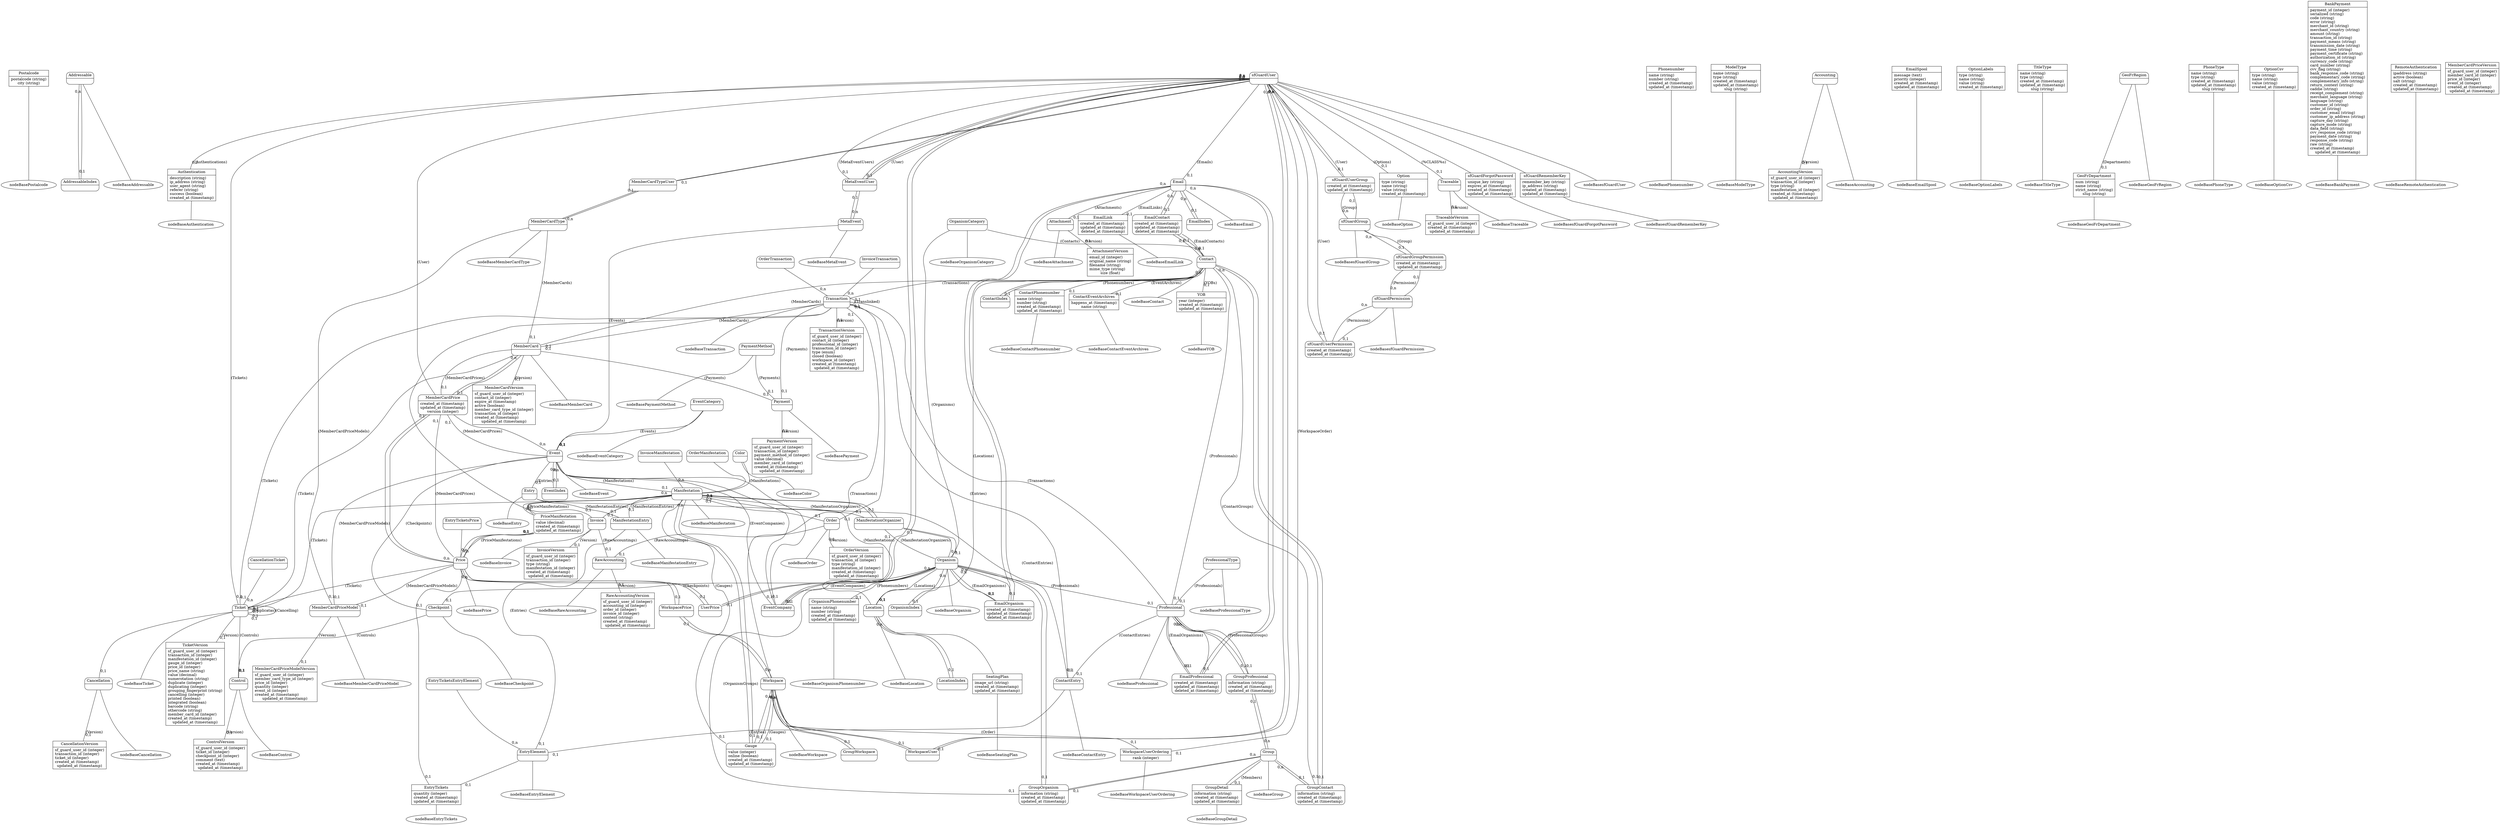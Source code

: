 graph G {
	edge [ len=2 labeldistance=2 ];
	overlap=false;
	splines=true;

	nodePostalcode [
		label="{<table>Postalcode|<cols>postalcode (string)\lcity (string)}",
		shape=record ];
	nodeAddressable [
		label="{<table>Addressable|<cols>name (string)\laddress (string)\lpostalcode (string)\lcity (string)\lcountry (string)\lemail (string)\lnpai (boolean)\llatitude (double)\llongitude (double)\lcreated_at (timestamp)\lupdated_at (timestamp)\lslug (string)}",
		shape=record ];
	nodeAuthentication [
		label="{<table>Authentication|<cols>description (string)\lip_address (string)\luser_agent (string)\lreferer (string)\lsuccess (boolean)\lcreated_at (timestamp)}",
		shape=record ];
	nodePhonenumber [
		label="{<table>Phonenumber|<cols>name (string)\lnumber (string)\lcreated_at (timestamp)\lupdated_at (timestamp)}",
		shape=record ];
	nodeOption [
		label="{<table>Option|<cols>type (string)\lname (string)\lvalue (string)\lcreated_at (timestamp)}",
		shape=record ];
	nodeModelType [
		label="{<table>ModelType|<cols>name (string)\ltype (string)\lcreated_at (timestamp)\lupdated_at (timestamp)\lslug (string)}",
		shape=record ];
	nodeCheckpoint [
		label="{<table>Checkpoint|<cols>email (string)\lname (string)\ldescription (string)\llegal (boolean)\lcreated_at (timestamp)\lupdated_at (timestamp)\llatitude (double)\llongitude (double)\lslug (string)}",
		shape=record ];
	nodePayment [
		label="{<table>Payment|<cols>value (decimal)\lcreated_at (timestamp)\lupdated_at (timestamp)\lversion (integer)}",
		shape=record ];
	nodeContactEventArchives [
		label="{<table>ContactEventArchives|<cols>happens_at (timestamp)\lname (string)}",
		shape=record ];
	nodeAccounting [
		label="{<table>Accounting|<cols>transaction_id (integer)\ltype (string)\lmanifestation_id (integer)\lcreated_at (timestamp)\lupdated_at (timestamp)\lversion (integer)}",
		shape=record ];
	nodeTraceable [
		label="{<table>Traceable|<cols>created_at (timestamp)\lupdated_at (timestamp)\lversion (integer)}",
		shape=record ];
	nodeTicket [
		label="{<table>Ticket|<cols>price_name (string)\lvalue (decimal)\lnumerotation (string)\lduplicate (integer)\lgrouping_fingerprint (string)\lprinted (boolean)\lintegrated (boolean)\lbarcode (string)\lothercode (string)\lcreated_at (timestamp)\lupdated_at (timestamp)\lversion (integer)}",
		shape=record ];
	nodeInvoice [
		label="{<table>Invoice|<cols>type (string)\lcreated_at (timestamp)\lupdated_at (timestamp)\lversion (integer)}",
		shape=record ];
	nodeControl [
		label="{<table>Control|<cols>comment (text)\lcreated_at (timestamp)\lupdated_at (timestamp)\lversion (integer)}",
		shape=record ];
	nodeRawAccounting [
		label="{<table>RawAccounting|<cols>accounting_id (integer)\lcontent (string)\lcreated_at (timestamp)\lupdated_at (timestamp)\lversion (integer)}",
		shape=record ];
	nodeTransaction [
		label="{<table>Transaction|<cols>type (enum)\lclosed (boolean)\lcreated_at (timestamp)\lupdated_at (timestamp)\lversion (integer)}",
		shape=record ];
	nodeCancellation [
		label="{<table>Cancellation|<cols>transaction_id (integer)\lcreated_at (timestamp)\lupdated_at (timestamp)\lversion (integer)}",
		shape=record ];
	nodePaymentMethod [
		label="{<table>PaymentMethod|<cols>name (string)\laccount (string)\ldisplay (boolean)\lmember_card_linked (boolean)}",
		shape=record ];
	nodeOrder [
		label="{<table>Order|<cols>type (string)\lcreated_at (timestamp)\lupdated_at (timestamp)\lversion (integer)}",
		shape=record ];
	nodeMemberCardPriceModel [
		label="{<table>MemberCardPriceModel|<cols>quantity (integer)\lcreated_at (timestamp)\lupdated_at (timestamp)\lversion (integer)}",
		shape=record ];
	nodeMemberCardPrice [
		label="{<table>MemberCardPrice|<cols>created_at (timestamp)\lupdated_at (timestamp)\lversion (integer)}",
		shape=record ];
	nodeMemberCard [
		label="{<table>MemberCard|<cols>expire_at (timestamp)\lactive (boolean)\lcreated_at (timestamp)\lupdated_at (timestamp)\lversion (integer)}",
		shape=record ];
	nodeMemberCardType [
		label="{<table>MemberCardType|<cols>name (string)\ldescription (string)\lvalue (integer)}",
		shape=record ];
	nodePrice [
		label="{<table>Price|<cols>name (string)\ldescription (string)\lvalue (decimal)\lonline (boolean)\lhide (boolean)\lmember_card_linked (boolean)\lcreated_at (timestamp)\lupdated_at (timestamp)}",
		shape=record ];
	nodePriceManifestation [
		label="{<table>PriceManifestation|<cols>value (decimal)\lcreated_at (timestamp)\lupdated_at (timestamp)}",
		shape=record ];
	nodeEmailContact [
		label="{<table>EmailContact|<cols>created_at (timestamp)\lupdated_at (timestamp)\ldeleted_at (timestamp)}",
		shape=record ];
	nodeEmailProfessional [
		label="{<table>EmailProfessional|<cols>created_at (timestamp)\lupdated_at (timestamp)\ldeleted_at (timestamp)}",
		shape=record ];
	nodeAttachment [
		label="{<table>Attachment|<cols>original_name (string)\lfilename (string)\lmime_type (string)\lsize (float)\lversion (integer)\lcreated_at (timestamp)\lupdated_at (timestamp)}",
		shape=record ];
	nodeEmailLink [
		label="{<table>EmailLink|<cols>created_at (timestamp)\lupdated_at (timestamp)\ldeleted_at (timestamp)}",
		shape=record ];
	nodeEmailOrganism [
		label="{<table>EmailOrganism|<cols>created_at (timestamp)\lupdated_at (timestamp)\ldeleted_at (timestamp)}",
		shape=record ];
	nodeEmail [
		label="{<table>Email|<cols>field_from (string)\lfield_to (string)\lfield_cc (string)\lfield_bcc (string)\lfield_subject (string)\lcontent (string)\lcontent_text (string)\lsent (boolean)\lcreated_at (timestamp)\lupdated_at (timestamp)\ldeleted_at (timestamp)}",
		shape=record ];
	nodeEmailSpool [
		label="{<table>EmailSpool|<cols>message (text)\lpriority (integer)\lcreated_at (timestamp)\lupdated_at (timestamp)}",
		shape=record ];
	nodeContact [
		label="{<table>Contact|<cols>name (string)\laddress (string)\lpostalcode (string)\lcity (string)\lcountry (string)\lemail (string)\lnpai (boolean)\lfirstname (string)\ltitle (string)\ldescription (string)\lpassword (string)\lfamily_contact (boolean)\lconfirmed (boolean)\llatitude (double)\llongitude (double)\lcreated_at (timestamp)\lupdated_at (timestamp)\lslug (string)}",
		shape=record ];
	nodeOptionLabels [
		label="{<table>OptionLabels|<cols>type (string)\lname (string)\lvalue (string)\lcreated_at (timestamp)}",
		shape=record ];
	nodeOrganismCategory [
		label="{<table>OrganismCategory|<cols>name (string)\lcreated_at (timestamp)\lupdated_at (timestamp)\lslug (string)}",
		shape=record ];
	nodeYOB [
		label="{<table>YOB|<cols>year (integer)\lcreated_at (timestamp)\lupdated_at (timestamp)}",
		shape=record ];
	nodeOrganismPhonenumber [
		label="{<table>OrganismPhonenumber|<cols>name (string)\lnumber (string)\lcreated_at (timestamp)\lupdated_at (timestamp)}",
		shape=record ];
	nodeTitleType [
		label="{<table>TitleType|<cols>name (string)\ltype (string)\lcreated_at (timestamp)\lupdated_at (timestamp)\lslug (string)}",
		shape=record ];
	nodeProfessional [
		label="{<table>Professional|<cols>name (string)\lcontact_number (string)\lcontact_email (string)\ldepartment (string)\ldescription (string)\lcreated_at (timestamp)\lupdated_at (timestamp)}",
		shape=record ];
	nodeGeoFrRegion [
		label="{<table>GeoFrRegion|<cols>name (string)\lstrict_name (string)\lslug (string)}",
		shape=record ];
	nodeOrganism [
		label="{<table>Organism|<cols>name (string)\laddress (string)\lpostalcode (string)\lcity (string)\lcountry (string)\lemail (string)\lnpai (boolean)\lurl (string)\ldescription (string)\llatitude (double)\llongitude (double)\lcreated_at (timestamp)\lupdated_at (timestamp)\lslug (string)}",
		shape=record ];
	nodeContactPhonenumber [
		label="{<table>ContactPhonenumber|<cols>name (string)\lnumber (string)\lcreated_at (timestamp)\lupdated_at (timestamp)}",
		shape=record ];
	nodePhoneType [
		label="{<table>PhoneType|<cols>name (string)\ltype (string)\lcreated_at (timestamp)\lupdated_at (timestamp)\lslug (string)}",
		shape=record ];
	nodeGeoFrDepartment [
		label="{<table>GeoFrDepartment|<cols>num (string)\lname (string)\lstrict_name (string)\lslug (string)}",
		shape=record ];
	nodeOptionCsv [
		label="{<table>OptionCsv|<cols>type (string)\lname (string)\lvalue (string)\lcreated_at (timestamp)}",
		shape=record ];
	nodeProfessionalType [
		label="{<table>ProfessionalType|<cols>name (string)\lcreated_at (timestamp)\lupdated_at (timestamp)}",
		shape=record ];
	nodeBankPayment [
		label="{<table>BankPayment|<cols>payment_id (integer)\lserialized (string)\lcode (string)\lerror (string)\lmerchant_id (string)\lmerchant_country (string)\lamount (string)\ltransaction_id (string)\lpayment_means (string)\ltransmission_date (string)\lpayment_time (string)\lpayment_certificate (string)\lauthorization_id (string)\lcurrency_code (string)\lcard_number (string)\lcvv_flag (string)\lbank_response_code (string)\lcomplementary_code (string)\lcomplementary_info (string)\lreturn_context (string)\lcaddie (string)\lreceipt_complement (string)\lmerchant_language (string)\llanguage (string)\lcustomer_id (string)\lorder_id (string)\lcustomer_email (string)\lcustomer_ip_address (string)\lcapture_day (string)\lcapture_mode (string)\ldata_field (string)\lcvv_response_code (string)\lpayment_date (string)\lresponse_code (string)\lraw (string)\lcreated_at (timestamp)\lupdated_at (timestamp)}",
		shape=record ];
	nodeRemoteAuthentication [
		label="{<table>RemoteAuthentication|<cols>ipaddress (string)\lactive (boolean)\lsalt (string)\lcreated_at (timestamp)\lupdated_at (timestamp)}",
		shape=record ];
	nodesfGuardForgotPassword [
		label="{<table>sfGuardForgotPassword|<cols>unique_key (string)\lexpires_at (timestamp)\lcreated_at (timestamp)\lupdated_at (timestamp)}",
		shape=record ];
	nodesfGuardUserGroup [
		label="{<table>sfGuardUserGroup|<cols>created_at (timestamp)\lupdated_at (timestamp)}",
		shape=record ];
	nodesfGuardPermission [
		label="{<table>sfGuardPermission|<cols>name (string)\ldescription (string)\lcreated_at (timestamp)\lupdated_at (timestamp)}",
		shape=record ];
	nodesfGuardGroupPermission [
		label="{<table>sfGuardGroupPermission|<cols>created_at (timestamp)\lupdated_at (timestamp)}",
		shape=record ];
	nodesfGuardUserPermission [
		label="{<table>sfGuardUserPermission|<cols>created_at (timestamp)\lupdated_at (timestamp)}",
		shape=record ];
	nodesfGuardGroup [
		label="{<table>sfGuardGroup|<cols>name (string)\ldescription (string)\lcreated_at (timestamp)\lupdated_at (timestamp)}",
		shape=record ];
	nodesfGuardRememberKey [
		label="{<table>sfGuardRememberKey|<cols>remember_key (string)\lip_address (string)\lcreated_at (timestamp)\lupdated_at (timestamp)}",
		shape=record ];
	nodesfGuardUser [
		label="{<table>sfGuardUser|<cols>first_name (string)\llast_name (string)\lemail_address (string)\lusername (string)\lalgorithm (string)\lsalt (string)\lpassword (string)\lis_active (boolean)\lis_super_admin (boolean)\llast_login (timestamp)\lcreated_at (timestamp)\lupdated_at (timestamp)}",
		shape=record ];
	nodeManifestationEntry [
		label="{<table>ManifestationEntry|<cols>created_at (timestamp)\lupdated_at (timestamp)}",
		shape=record ];
	nodeEntry [
		label="{<table>Entry|<cols>created_at (timestamp)\lupdated_at (timestamp)}",
		shape=record ];
	nodeContactEntry [
		label="{<table>ContactEntry|<cols>comment1 (string)\lcomment2 (string)\lconfirmed (boolean)\lcreated_at (timestamp)\lupdated_at (timestamp)}",
		shape=record ];
	nodeEntryElement [
		label="{<table>EntryElement|<cols>second_choice (boolean)\laccepted (boolean)\lcreated_at (timestamp)\lupdated_at (timestamp)}",
		shape=record ];
	nodeEntryTickets [
		label="{<table>EntryTickets|<cols>quantity (integer)\lcreated_at (timestamp)\lupdated_at (timestamp)}",
		shape=record ];
	nodeEvent [
		label="{<table>Event|<cols>name (string)\lshort_name (string)\levent_category_description (string)\lstaging (string)\lstaging_label (string)\lwriter (string)\lwriter_label (string)\lduration (integer)\lage_min (decimal)\lage_max (decimal)\ldescription (string)\lextradesc (string)\lextraspec (string)\lweb_price (decimal)\lweb_price_group (decimal)\limage_url (string)\lcreated_at (timestamp)\lupdated_at (timestamp)\lslug (string)}",
		shape=record ];
	nodeColor [
		label="{<table>Color|<cols>name (string)\lcolor (string)\lcreated_at (timestamp)\lupdated_at (timestamp)}",
		shape=record ];
	nodeManifestation [
		label="{<table>Manifestation|<cols>happens_at (timestamp)\lduration (integer)\ldescription (string)\lvat (decimal)\lonline_limit (integer)\lno_print (boolean)\lcreated_at (timestamp)\lupdated_at (timestamp)}",
		shape=record ];
	nodeSeatingPlan [
		label="{<table>SeatingPlan|<cols>image_url (string)\lcreated_at (timestamp)\lupdated_at (timestamp)}",
		shape=record ];
	nodeWorkspace [
		label="{<table>Workspace|<cols>name (string)\lon_ticket (string)\lseated (boolean)\lcreated_at (timestamp)\lupdated_at (timestamp)}",
		shape=record ];
	nodeLocation [
		label="{<table>Location|<cols>name (string)\laddress (string)\lpostalcode (string)\lcity (string)\lcountry (string)\lemail (string)\lnpai (boolean)\ldescription (string)\lgauge_max (integer)\lgauge_min (integer)\llatitude (double)\llongitude (double)\lcreated_at (timestamp)\lupdated_at (timestamp)\lslug (string)}",
		shape=record ];
	nodeEventCategory [
		label="{<table>EventCategory|<cols>name (string)\lvat (decimal)\lcreated_at (timestamp)\lupdated_at (timestamp)}",
		shape=record ];
	nodeGauge [
		label="{<table>Gauge|<cols>value (integer)\lonline (boolean)\lcreated_at (timestamp)\lupdated_at (timestamp)}",
		shape=record ];
	nodeWorkspaceUserOrdering [
		label="{<table>WorkspaceUserOrdering|<cols>rank (integer)}",
		shape=record ];
	nodeMetaEvent [
		label="{<table>MetaEvent|<cols>name (string)\lcreated_at (timestamp)\lupdated_at (timestamp)}",
		shape=record ];
	nodeGroupProfessional [
		label="{<table>GroupProfessional|<cols>information (string)\lcreated_at (timestamp)\lupdated_at (timestamp)}",
		shape=record ];
	nodeGroupContact [
		label="{<table>GroupContact|<cols>information (string)\lcreated_at (timestamp)\lupdated_at (timestamp)}",
		shape=record ];
	nodeGroupOrganism [
		label="{<table>GroupOrganism|<cols>information (string)\lcreated_at (timestamp)\lupdated_at (timestamp)}",
		shape=record ];
	nodeGroup [
		label="{<table>Group|<cols>name (string)\ldescription (string)\lcreated_at (timestamp)\lupdated_at (timestamp)\lslug (string)}",
		shape=record ];
	nodeGroupDetail [
		label="{<table>GroupDetail|<cols>information (string)\lcreated_at (timestamp)\lupdated_at (timestamp)}",
		shape=record ];
	nodeTraceableVersion [
		label="{<table>TraceableVersion|<cols>sf_guard_user_id (integer)\lcreated_at (timestamp)\lupdated_at (timestamp)}",
		shape=record ];
	nodePaymentVersion [
		label="{<table>PaymentVersion|<cols>sf_guard_user_id (integer)\ltransaction_id (integer)\lpayment_method_id (integer)\lvalue (decimal)\lmember_card_id (integer)\lcreated_at (timestamp)\lupdated_at (timestamp)}",
		shape=record ];
	nodeAccountingVersion [
		label="{<table>AccountingVersion|<cols>sf_guard_user_id (integer)\ltransaction_id (integer)\ltype (string)\lmanifestation_id (integer)\lcreated_at (timestamp)\lupdated_at (timestamp)}",
		shape=record ];
	nodeTicketVersion [
		label="{<table>TicketVersion|<cols>sf_guard_user_id (integer)\ltransaction_id (integer)\lmanifestation_id (integer)\lgauge_id (integer)\lprice_id (integer)\lprice_name (string)\lvalue (decimal)\lnumerotation (string)\lduplicate (integer)\lduplicating (integer)\lgrouping_fingerprint (string)\lcancelling (integer)\lprinted (boolean)\lintegrated (boolean)\lbarcode (string)\lothercode (string)\lmember_card_id (integer)\lcreated_at (timestamp)\lupdated_at (timestamp)}",
		shape=record ];
	nodeInvoiceVersion [
		label="{<table>InvoiceVersion|<cols>sf_guard_user_id (integer)\ltransaction_id (integer)\ltype (string)\lmanifestation_id (integer)\lcreated_at (timestamp)\lupdated_at (timestamp)}",
		shape=record ];
	nodeControlVersion [
		label="{<table>ControlVersion|<cols>sf_guard_user_id (integer)\lticket_id (integer)\lcheckpoint_id (integer)\lcomment (text)\lcreated_at (timestamp)\lupdated_at (timestamp)}",
		shape=record ];
	nodeRawAccountingVersion [
		label="{<table>RawAccountingVersion|<cols>sf_guard_user_id (integer)\laccounting_id (integer)\lorder_id (integer)\linvoice_id (integer)\lcontent (string)\lcreated_at (timestamp)\lupdated_at (timestamp)}",
		shape=record ];
	nodeTransactionVersion [
		label="{<table>TransactionVersion|<cols>sf_guard_user_id (integer)\lcontact_id (integer)\lprofessional_id (integer)\ltransaction_id (integer)\ltype (enum)\lclosed (boolean)\lworkspace_id (integer)\lcreated_at (timestamp)\lupdated_at (timestamp)}",
		shape=record ];
	nodeCancellationVersion [
		label="{<table>CancellationVersion|<cols>sf_guard_user_id (integer)\ltransaction_id (integer)\lticket_id (integer)\lcreated_at (timestamp)\lupdated_at (timestamp)}",
		shape=record ];
	nodeOrderVersion [
		label="{<table>OrderVersion|<cols>sf_guard_user_id (integer)\ltransaction_id (integer)\ltype (string)\lmanifestation_id (integer)\lcreated_at (timestamp)\lupdated_at (timestamp)}",
		shape=record ];
	nodeMemberCardPriceModelVersion [
		label="{<table>MemberCardPriceModelVersion|<cols>sf_guard_user_id (integer)\lmember_card_type_id (integer)\lprice_id (integer)\lquantity (integer)\levent_id (integer)\lcreated_at (timestamp)\lupdated_at (timestamp)}",
		shape=record ];
	nodeMemberCardPriceVersion [
		label="{<table>MemberCardPriceVersion|<cols>sf_guard_user_id (integer)\lmember_card_id (integer)\lprice_id (integer)\levent_id (integer)\lcreated_at (timestamp)\lupdated_at (timestamp)}",
		shape=record ];
	nodeMemberCardVersion [
		label="{<table>MemberCardVersion|<cols>sf_guard_user_id (integer)\lcontact_id (integer)\lexpire_at (timestamp)\lactive (boolean)\lmember_card_type_id (integer)\ltransaction_id (integer)\lcreated_at (timestamp)\lupdated_at (timestamp)}",
		shape=record ];
	nodeAttachmentVersion [
		label="{<table>AttachmentVersion|<cols>email_id (integer)\loriginal_name (string)\lfilename (string)\lmime_type (string)\lsize (float)}",
		shape=record ];

	nodeMemberCardPrice [
		label="{<table>MemberCardPrice|<cols>created_at (timestamp)\lupdated_at (timestamp)\lversion (integer)}",
		shape=Mrecord ];
	nodeMemberCardTypeUser [
		label="{<table>MemberCardTypeUser|<cols>}",
		shape=Mrecord ];
	nodePriceManifestation [
		label="{<table>PriceManifestation|<cols>value (decimal)\lcreated_at (timestamp)\lupdated_at (timestamp)}",
		shape=Mrecord ];
	nodeWorkspacePrice [
		label="{<table>WorkspacePrice|<cols>}",
		shape=Mrecord ];
	nodeUserPrice [
		label="{<table>UserPrice|<cols>}",
		shape=Mrecord ];
	nodeEmailContact [
		label="{<table>EmailContact|<cols>created_at (timestamp)\lupdated_at (timestamp)\ldeleted_at (timestamp)}",
		shape=Mrecord ];
	nodeEmailProfessional [
		label="{<table>EmailProfessional|<cols>created_at (timestamp)\lupdated_at (timestamp)\ldeleted_at (timestamp)}",
		shape=Mrecord ];
	nodeEmailOrganism [
		label="{<table>EmailOrganism|<cols>created_at (timestamp)\lupdated_at (timestamp)\ldeleted_at (timestamp)}",
		shape=Mrecord ];
	nodeGroupContact [
		label="{<table>GroupContact|<cols>information (string)\lcreated_at (timestamp)\lupdated_at (timestamp)}",
		shape=Mrecord ];
	nodeGroupProfessional [
		label="{<table>GroupProfessional|<cols>information (string)\lcreated_at (timestamp)\lupdated_at (timestamp)}",
		shape=Mrecord ];
	nodeEventCompany [
		label="{<table>EventCompany|<cols>}",
		shape=Mrecord ];
	nodeManifestationOrganizer [
		label="{<table>ManifestationOrganizer|<cols>}",
		shape=Mrecord ];
	nodeGroupOrganism [
		label="{<table>GroupOrganism|<cols>information (string)\lcreated_at (timestamp)\lupdated_at (timestamp)}",
		shape=Mrecord ];
	nodesfGuardGroupPermission [
		label="{<table>sfGuardGroupPermission|<cols>created_at (timestamp)\lupdated_at (timestamp)}",
		shape=Mrecord ];
	nodesfGuardUserPermission [
		label="{<table>sfGuardUserPermission|<cols>created_at (timestamp)\lupdated_at (timestamp)}",
		shape=Mrecord ];
	nodesfGuardUserGroup [
		label="{<table>sfGuardUserGroup|<cols>created_at (timestamp)\lupdated_at (timestamp)}",
		shape=Mrecord ];
	nodeWorkspaceUser [
		label="{<table>WorkspaceUser|<cols>}",
		shape=Mrecord ];
	nodeMetaEventUser [
		label="{<table>MetaEventUser|<cols>}",
		shape=Mrecord ];
	nodeGauge [
		label="{<table>Gauge|<cols>value (integer)\lonline (boolean)\lcreated_at (timestamp)\lupdated_at (timestamp)}",
		shape=Mrecord ];
	nodeGroupWorkspace [
		label="{<table>GroupWorkspace|<cols>}",
		shape=Mrecord ];
	nodeAddressableIndex [
		label="{<table>AddressableIndex|<cols>}",
		shape=Mrecord ];
	nodeEmailIndex [
		label="{<table>EmailIndex|<cols>}",
		shape=Mrecord ];
	nodeContactIndex [
		label="{<table>ContactIndex|<cols>}",
		shape=Mrecord ];
	nodeOrganismIndex [
		label="{<table>OrganismIndex|<cols>}",
		shape=Mrecord ];
	nodeEventIndex [
		label="{<table>EventIndex|<cols>}",
		shape=Mrecord ];
	nodeLocationIndex [
		label="{<table>LocationIndex|<cols>}",
		shape=Mrecord ];
	nodeAddressable [
		label="{<table>Addressable|<cols>}",
		shape=Mrecord ];
	nodeCheckpoint [
		label="{<table>Checkpoint|<cols>}",
		shape=Mrecord ];
	nodePayment [
		label="{<table>Payment|<cols>}",
		shape=Mrecord ];
	nodeAccounting [
		label="{<table>Accounting|<cols>}",
		shape=Mrecord ];
	nodeTraceable [
		label="{<table>Traceable|<cols>}",
		shape=Mrecord ];
	nodeTicket [
		label="{<table>Ticket|<cols>}",
		shape=Mrecord ];
	nodeInvoice [
		label="{<table>Invoice|<cols>}",
		shape=Mrecord ];
	nodeInvoiceTransaction [
		label="{<table>InvoiceTransaction|<cols>}",
		shape=Mrecord ];
	nodeInvoiceManifestation [
		label="{<table>InvoiceManifestation|<cols>}",
		shape=Mrecord ];
	nodeControl [
		label="{<table>Control|<cols>}",
		shape=Mrecord ];
	nodeRawAccounting [
		label="{<table>RawAccounting|<cols>}",
		shape=Mrecord ];
	nodeTransaction [
		label="{<table>Transaction|<cols>}",
		shape=Mrecord ];
	nodeCancellation [
		label="{<table>Cancellation|<cols>}",
		shape=Mrecord ];
	nodeCancellationTicket [
		label="{<table>CancellationTicket|<cols>}",
		shape=Mrecord ];
	nodePaymentMethod [
		label="{<table>PaymentMethod|<cols>}",
		shape=Mrecord ];
	nodeOrder [
		label="{<table>Order|<cols>}",
		shape=Mrecord ];
	nodeOrderTransaction [
		label="{<table>OrderTransaction|<cols>}",
		shape=Mrecord ];
	nodeOrderManifestation [
		label="{<table>OrderManifestation|<cols>}",
		shape=Mrecord ];
	nodeMemberCardPriceModel [
		label="{<table>MemberCardPriceModel|<cols>}",
		shape=Mrecord ];
	nodeMemberCard [
		label="{<table>MemberCard|<cols>}",
		shape=Mrecord ];
	nodeMemberCardType [
		label="{<table>MemberCardType|<cols>}",
		shape=Mrecord ];
	nodePrice [
		label="{<table>Price|<cols>}",
		shape=Mrecord ];
	nodeAttachment [
		label="{<table>Attachment|<cols>}",
		shape=Mrecord ];
	nodeEmail [
		label="{<table>Email|<cols>}",
		shape=Mrecord ];
	nodeContact [
		label="{<table>Contact|<cols>}",
		shape=Mrecord ];
	nodeOrganismCategory [
		label="{<table>OrganismCategory|<cols>}",
		shape=Mrecord ];
	nodeProfessional [
		label="{<table>Professional|<cols>}",
		shape=Mrecord ];
	nodeGeoFrRegion [
		label="{<table>GeoFrRegion|<cols>}",
		shape=Mrecord ];
	nodeOrganism [
		label="{<table>Organism|<cols>}",
		shape=Mrecord ];
	nodeProfessionalType [
		label="{<table>ProfessionalType|<cols>}",
		shape=Mrecord ];
	nodesfGuardPermission [
		label="{<table>sfGuardPermission|<cols>}",
		shape=Mrecord ];
	nodesfGuardGroup [
		label="{<table>sfGuardGroup|<cols>}",
		shape=Mrecord ];
	nodesfGuardUser [
		label="{<table>sfGuardUser|<cols>}",
		shape=Mrecord ];
	nodeManifestationEntry [
		label="{<table>ManifestationEntry|<cols>}",
		shape=Mrecord ];
	nodeEntry [
		label="{<table>Entry|<cols>}",
		shape=Mrecord ];
	nodeContactEntry [
		label="{<table>ContactEntry|<cols>}",
		shape=Mrecord ];
	nodeEntryElement [
		label="{<table>EntryElement|<cols>}",
		shape=Mrecord ];
	nodeEntryTicketsEntryElement [
		label="{<table>EntryTicketsEntryElement|<cols>}",
		shape=Mrecord ];
	nodeEntryTicketsPrice [
		label="{<table>EntryTicketsPrice|<cols>}",
		shape=Mrecord ];
	nodeEvent [
		label="{<table>Event|<cols>}",
		shape=Mrecord ];
	nodeColor [
		label="{<table>Color|<cols>}",
		shape=Mrecord ];
	nodeManifestation [
		label="{<table>Manifestation|<cols>}",
		shape=Mrecord ];
	nodeWorkspace [
		label="{<table>Workspace|<cols>}",
		shape=Mrecord ];
	nodeLocation [
		label="{<table>Location|<cols>}",
		shape=Mrecord ];
	nodeEventCategory [
		label="{<table>EventCategory|<cols>}",
		shape=Mrecord ];
	nodeMetaEvent [
		label="{<table>MetaEvent|<cols>}",
		shape=Mrecord ];
	nodeGroup [
		label="{<table>Group|<cols>}",
		shape=Mrecord ];

	nodeMemberCardPrice -- nodesfGuardUser [
		headlabel="0,n",
		label="(User)",
		labeldistance=3 ];
	nodeMemberCardPrice -- nodeMemberCard [
		headlabel="0,n",
		label="",
		labeldistance=3 ];
	nodeMemberCardPrice -- nodePrice [
		headlabel="0,n",
		label="",
		labeldistance=3 ];
	nodeMemberCardPrice -- nodeEvent [
		headlabel="0,n",
		label="",
		labeldistance=3 ];
	nodeMemberCardTypeUser -- nodeMemberCardType [
		headlabel="0,n",
		label="",
		labeldistance=3 ];
	nodeMemberCardTypeUser -- nodesfGuardUser [
		headlabel="0,n",
		label="",
		labeldistance=3 ];
	nodePriceManifestation -- nodeManifestation [
		headlabel="0,n",
		label="",
		labeldistance=3 ];
	nodePriceManifestation -- nodePrice [
		headlabel="0,n",
		label="",
		labeldistance=3 ];
	nodeWorkspacePrice -- nodePrice [
		headlabel="0,n",
		label="",
		labeldistance=3 ];
	nodeWorkspacePrice -- nodeWorkspace [
		headlabel="0,n",
		label="",
		labeldistance=3 ];
	nodeUserPrice -- nodePrice [
		headlabel="0,n",
		label="",
		labeldistance=3 ];
	nodeUserPrice -- nodesfGuardUser [
		headlabel="0,n",
		label="",
		labeldistance=3 ];
	nodeEmailContact -- nodeEmail [
		headlabel="0,n",
		label="",
		labeldistance=3 ];
	nodeEmailContact -- nodeContact [
		headlabel="0,n",
		label="",
		labeldistance=3 ];
	nodeEmailProfessional -- nodeEmail [
		headlabel="0,n",
		label="",
		labeldistance=3 ];
	nodeEmailProfessional -- nodeProfessional [
		headlabel="0,n",
		label="",
		labeldistance=3 ];
	nodeEmailOrganism -- nodeEmail [
		headlabel="0,n",
		label="",
		labeldistance=3 ];
	nodeEmailOrganism -- nodeOrganism [
		headlabel="0,n",
		label="",
		labeldistance=3 ];
	nodeGroupContact -- nodeGroup [
		headlabel="0,n",
		label="",
		labeldistance=3 ];
	nodeGroupContact -- nodeContact [
		headlabel="0,n",
		label="",
		labeldistance=3 ];
	nodeGroupProfessional -- nodeGroup [
		headlabel="0,n",
		label="",
		labeldistance=3 ];
	nodeGroupProfessional -- nodeProfessional [
		headlabel="0,n",
		label="",
		labeldistance=3 ];
	nodeEventCompany -- nodeOrganism [
		headlabel="0,n",
		label="",
		labeldistance=3 ];
	nodeEventCompany -- nodeEvent [
		headlabel="0,n",
		label="",
		labeldistance=3 ];
	nodeManifestationOrganizer -- nodeOrganism [
		headlabel="0,n",
		label="",
		labeldistance=3 ];
	nodeManifestationOrganizer -- nodeManifestation [
		headlabel="0,n",
		label="",
		labeldistance=3 ];
	nodeGroupOrganism -- nodeGroup [
		headlabel="0,n",
		label="",
		labeldistance=3 ];
	nodeGroupOrganism -- nodeOrganism [
		headlabel="0,n",
		label="",
		labeldistance=3 ];
	nodesfGuardGroupPermission -- nodesfGuardGroup [
		headlabel="0,n",
		label="(Group)",
		labeldistance=3 ];
	nodesfGuardGroupPermission -- nodesfGuardPermission [
		headlabel="0,n",
		label="(Permission)",
		labeldistance=3 ];
	nodesfGuardUserPermission -- nodesfGuardUser [
		headlabel="0,n",
		label="(User)",
		labeldistance=3 ];
	nodesfGuardUserPermission -- nodesfGuardPermission [
		headlabel="0,n",
		label="(Permission)",
		labeldistance=3 ];
	nodesfGuardUserGroup -- nodesfGuardUser [
		headlabel="0,n",
		label="(User)",
		labeldistance=3 ];
	nodesfGuardUserGroup -- nodesfGuardGroup [
		headlabel="0,n",
		label="(Group)",
		labeldistance=3 ];
	nodeWorkspaceUser -- nodesfGuardUser [
		headlabel="0,n",
		label="",
		labeldistance=3 ];
	nodeWorkspaceUser -- nodeWorkspace [
		headlabel="0,n",
		label="",
		labeldistance=3 ];
	nodeMetaEventUser -- nodesfGuardUser [
		headlabel="0,n",
		label="(User)",
		labeldistance=3 ];
	nodeMetaEventUser -- nodesfGuardUser [
		headlabel="0,n",
		label="",
		labeldistance=3 ];
	nodeMetaEventUser -- nodeMetaEvent [
		headlabel="0,n",
		label="",
		labeldistance=3 ];
	nodeGauge -- nodeManifestation [
		headlabel="0,n",
		label="",
		labeldistance=3 ];
	nodeGauge -- nodeWorkspace [
		headlabel="0,n",
		label="",
		labeldistance=3 ];
	nodeGroupWorkspace -- nodeWorkspace [
		headlabel="0,n",
		label="",
		labeldistance=3 ];
	nodeAddressableIndex -- nodeAddressable [
		headlabel="0,n",
		label="",
		labeldistance=3 ];
	nodeEmailIndex -- nodeEmail [
		headlabel="0,n",
		label="",
		labeldistance=3 ];
	nodeContactIndex -- nodeContact [
		headlabel="0,n",
		label="",
		labeldistance=3 ];
	nodeOrganismIndex -- nodeOrganism [
		headlabel="0,n",
		label="",
		labeldistance=3 ];
	nodeEventIndex -- nodeEvent [
		headlabel="0,n",
		label="",
		labeldistance=3 ];
	nodeLocationIndex -- nodeLocation [
		headlabel="0,n",
		label="",
		labeldistance=3 ];
	nodeAddressable -- nodeAddressableIndex [
		headlabel="0,1",
		label="",
		labeldistance=3 ];
	nodeCheckpoint -- nodeControl [
		headlabel="0,1",
		label="(Controls)",
		labeldistance=3 ];
	nodePayment -- nodePaymentVersion [
		headlabel="0,1",
		label="(Version)",
		labeldistance=3 ];
	nodeAccounting -- nodeAccountingVersion [
		headlabel="0,1",
		label="(Version)",
		labeldistance=3 ];
	nodeTraceable -- nodeTraceableVersion [
		headlabel="0,1",
		label="(Version)",
		labeldistance=3 ];
	nodeTicket -- nodeTicketVersion [
		headlabel="0,1",
		label="(Version)",
		labeldistance=3 ];
	nodeTicket -- nodeTicket [
		headlabel="0,1",
		label="(Duplicatas)",
		labeldistance=3 ];
	nodeTicket -- nodeTicket [
		headlabel="0,1",
		label="(Cancelling)",
		labeldistance=3 ];
	nodeTicket -- nodeCancellation [
		headlabel="0,1",
		label="",
		labeldistance=3 ];
	nodeTicket -- nodeControl [
		headlabel="0,1",
		label="(Controls)",
		labeldistance=3 ];
	nodeInvoice -- nodeInvoiceVersion [
		headlabel="0,1",
		label="(Version)",
		labeldistance=3 ];
	nodeInvoiceTransaction -- nodeTransaction [
		headlabel="0,n",
		label="",
		labeldistance=3 ];
	nodeInvoiceManifestation -- nodeManifestation [
		headlabel="0,n",
		label="",
		labeldistance=3 ];
	nodeInvoice -- nodeRawAccounting [
		headlabel="0,1",
		label="(RawAccountings)",
		labeldistance=3 ];
	nodeControl -- nodeControlVersion [
		headlabel="0,1",
		label="(Version)",
		labeldistance=3 ];
	nodeRawAccounting -- nodeRawAccountingVersion [
		headlabel="0,1",
		label="(Version)",
		labeldistance=3 ];
	nodeTransaction -- nodeTransactionVersion [
		headlabel="0,1",
		label="(Version)",
		labeldistance=3 ];
	nodeTransaction -- nodeContactEntry [
		headlabel="0,1",
		label="(Entries)",
		labeldistance=3 ];
	nodeTransaction -- nodeMemberCard [
		headlabel="0,1",
		label="(MemberCards)",
		labeldistance=3 ];
	nodeTransaction -- nodeTransaction [
		headlabel="0,1",
		label="(Translinked)",
		labeldistance=3 ];
	nodeTransaction -- nodeTicket [
		headlabel="0,1",
		label="(Tickets)",
		labeldistance=3 ];
	nodeTransaction -- nodeOrder [
		headlabel="0,1",
		label="",
		labeldistance=3 ];
	nodeTransaction -- nodeInvoice [
		headlabel="0,1",
		label="",
		labeldistance=3 ];
	nodeTransaction -- nodePayment [
		headlabel="0,1",
		label="(Payments)",
		labeldistance=3 ];
	nodeCancellation -- nodeCancellationVersion [
		headlabel="0,1",
		label="(Version)",
		labeldistance=3 ];
	nodeCancellationTicket -- nodeTicket [
		headlabel="0,n",
		label="",
		labeldistance=3 ];
	nodePaymentMethod -- nodePayment [
		headlabel="0,1",
		label="(Payments)",
		labeldistance=3 ];
	nodeOrder -- nodeOrderVersion [
		headlabel="0,1",
		label="(Version)",
		labeldistance=3 ];
	nodeOrderTransaction -- nodeTransaction [
		headlabel="0,n",
		label="",
		labeldistance=3 ];
	nodeOrderManifestation -- nodeManifestation [
		headlabel="0,n",
		label="",
		labeldistance=3 ];
	nodeOrder -- nodeRawAccounting [
		headlabel="0,1",
		label="(RawAccountings)",
		labeldistance=3 ];
	nodeMemberCardPriceModel -- nodeMemberCardPriceModelVersion [
		headlabel="0,1",
		label="(Version)",
		labeldistance=3 ];
	nodeMemberCard -- nodeMemberCardVersion [
		headlabel="0,1",
		label="(Version)",
		labeldistance=3 ];
	nodeMemberCard -- nodeMemberCardPrice [
		headlabel="0,1",
		label="(MemberCardPrices)",
		labeldistance=3 ];
	nodeMemberCard -- nodeTicket [
		headlabel="0,1",
		label="(Tickets)",
		labeldistance=3 ];
	nodeMemberCard -- nodePayment [
		headlabel="0,1",
		label="(Payments)",
		labeldistance=3 ];
	nodeMemberCard -- nodeMemberCardPrice [
		headlabel="0,1",
		label="",
		labeldistance=3 ];
	nodeMemberCardType -- nodeMemberCard [
		headlabel="0,1",
		label="(MemberCards)",
		labeldistance=3 ];
	nodeMemberCardType -- nodeMemberCardPriceModel [
		headlabel="0,1",
		label="(MemberCardPriceModels)",
		labeldistance=3 ];
	nodeMemberCardType -- nodeMemberCardTypeUser [
		headlabel="0,1",
		label="",
		labeldistance=3 ];
	nodePrice -- nodeEntryTickets [
		headlabel="0,1",
		label="",
		labeldistance=3 ];
	nodePrice -- nodeMemberCardPrice [
		headlabel="0,1",
		label="(MemberCardPrices)",
		labeldistance=3 ];
	nodePrice -- nodeMemberCardPriceModel [
		headlabel="0,1",
		label="(MemberCardPriceModels)",
		labeldistance=3 ];
	nodePrice -- nodePriceManifestation [
		headlabel="0,1",
		label="(PriceManifestations)",
		labeldistance=3 ];
	nodePrice -- nodeTicket [
		headlabel="0,1",
		label="(Tickets)",
		labeldistance=3 ];
	nodePrice -- nodePriceManifestation [
		headlabel="0,1",
		label="",
		labeldistance=3 ];
	nodePrice -- nodeWorkspacePrice [
		headlabel="0,1",
		label="",
		labeldistance=3 ];
	nodePrice -- nodeUserPrice [
		headlabel="0,1",
		label="",
		labeldistance=3 ];
	nodePrice -- nodeMemberCardPrice [
		headlabel="0,1",
		label="",
		labeldistance=3 ];
	nodeAttachment -- nodeAttachmentVersion [
		headlabel="0,1",
		label="(Version)",
		labeldistance=3 ];
	nodeEmail -- nodeAttachment [
		headlabel="0,1",
		label="(Attachments)",
		labeldistance=3 ];
	nodeEmail -- nodeEmailLink [
		headlabel="0,1",
		label="(EmailLinks)",
		labeldistance=3 ];
	nodeEmail -- nodeEmailIndex [
		headlabel="0,1",
		label="",
		labeldistance=3 ];
	nodeEmail -- nodeEmailContact [
		headlabel="0,1",
		label="",
		labeldistance=3 ];
	nodeEmail -- nodeEmailProfessional [
		headlabel="0,1",
		label="",
		labeldistance=3 ];
	nodeEmail -- nodeEmailOrganism [
		headlabel="0,1",
		label="",
		labeldistance=3 ];
	nodeContact -- nodeContactIndex [
		headlabel="0,1",
		label="",
		labeldistance=3 ];
	nodeContact -- nodeEmailContact [
		headlabel="0,1",
		label="(EmailContacts)",
		labeldistance=3 ];
	nodeContact -- nodeLocation [
		headlabel="0,1",
		label="(Locations)",
		labeldistance=3 ];
	nodeContact -- nodeGroupContact [
		headlabel="0,1",
		label="(ContactGroups)",
		labeldistance=3 ];
	nodeContact -- nodeMemberCard [
		headlabel="0,1",
		label="(MemberCards)",
		labeldistance=3 ];
	nodeContact -- nodeContactPhonenumber [
		headlabel="0,1",
		label="(Phonenumbers)",
		labeldistance=3 ];
	nodeContact -- nodeYOB [
		headlabel="0,1",
		label="(YOBs)",
		labeldistance=3 ];
	nodeContact -- nodeProfessional [
		headlabel="0,1",
		label="(Professionals)",
		labeldistance=3 ];
	nodeContact -- nodeTransaction [
		headlabel="0,1",
		label="(Transactions)",
		labeldistance=3 ];
	nodeContact -- nodeContactEventArchives [
		headlabel="0,1",
		label="(EventArchives)",
		labeldistance=3 ];
	nodeContact -- nodeEmailContact [
		headlabel="0,1",
		label="",
		labeldistance=3 ];
	nodeContact -- nodeGroupContact [
		headlabel="0,1",
		label="",
		labeldistance=3 ];
	nodeOrganismCategory -- nodeContact [
		headlabel="0,1",
		label="(Contacts)",
		labeldistance=3 ];
	nodeOrganismCategory -- nodeOrganism [
		headlabel="0,1",
		label="(Organisms)",
		labeldistance=3 ];
	nodeProfessional -- nodeEmailProfessional [
		headlabel="0,1",
		label="(EmailOrganisms)",
		labeldistance=3 ];
	nodeProfessional -- nodeGroupProfessional [
		headlabel="0,1",
		label="(ProfessionalGroups)",
		labeldistance=3 ];
	nodeProfessional -- nodeContactEntry [
		headlabel="0,1",
		label="(ContactEntries)",
		labeldistance=3 ];
	nodeProfessional -- nodeTransaction [
		headlabel="0,1",
		label="(Transactions)",
		labeldistance=3 ];
	nodeProfessional -- nodeEmailProfessional [
		headlabel="0,1",
		label="",
		labeldistance=3 ];
	nodeProfessional -- nodeGroupProfessional [
		headlabel="0,1",
		label="",
		labeldistance=3 ];
	nodeGeoFrRegion -- nodeGeoFrDepartment [
		headlabel="0,1",
		label="(Departments)",
		labeldistance=3 ];
	nodeOrganism -- nodeOrganismIndex [
		headlabel="0,1",
		label="",
		labeldistance=3 ];
	nodeOrganism -- nodeEmailOrganism [
		headlabel="0,1",
		label="(EmailOrganisms)",
		labeldistance=3 ];
	nodeOrganism -- nodeEventCompany [
		headlabel="0,1",
		label="(EventCompanies)",
		labeldistance=3 ];
	nodeOrganism -- nodeLocation [
		headlabel="0,1",
		label="(Locations)",
		labeldistance=3 ];
	nodeOrganism -- nodeManifestationOrganizer [
		headlabel="0,1",
		label="(ManifestationOrganizers)",
		labeldistance=3 ];
	nodeOrganism -- nodeCheckpoint [
		headlabel="0,1",
		label="(Checkpoints)",
		labeldistance=3 ];
	nodeOrganism -- nodeGroupOrganism [
		headlabel="0,1",
		label="(OrganismGroups)",
		labeldistance=3 ];
	nodeOrganism -- nodeOrganismPhonenumber [
		headlabel="0,1",
		label="(Phonenumbers)",
		labeldistance=3 ];
	nodeOrganism -- nodeProfessional [
		headlabel="0,1",
		label="(Professionals)",
		labeldistance=3 ];
	nodeOrganism -- nodeEmailOrganism [
		headlabel="0,1",
		label="",
		labeldistance=3 ];
	nodeOrganism -- nodeEventCompany [
		headlabel="0,1",
		label="",
		labeldistance=3 ];
	nodeOrganism -- nodeManifestationOrganizer [
		headlabel="0,1",
		label="",
		labeldistance=3 ];
	nodeOrganism -- nodeGroupOrganism [
		headlabel="0,1",
		label="",
		labeldistance=3 ];
	nodeProfessionalType -- nodeProfessional [
		headlabel="0,1",
		label="(Professionals)",
		labeldistance=3 ];
	nodesfGuardPermission -- nodesfGuardGroupPermission [
		headlabel="0,1",
		label="",
		labeldistance=3 ];
	nodesfGuardPermission -- nodesfGuardUserPermission [
		headlabel="0,1",
		label="",
		labeldistance=3 ];
	nodesfGuardGroup -- nodesfGuardGroupPermission [
		headlabel="0,1",
		label="",
		labeldistance=3 ];
	nodesfGuardGroup -- nodesfGuardUserGroup [
		headlabel="0,1",
		label="",
		labeldistance=3 ];
	nodesfGuardUser -- nodesfGuardUserPermission [
		headlabel="0,1",
		label="",
		labeldistance=3 ];
	nodesfGuardUser -- nodesfGuardUserGroup [
		headlabel="0,1",
		label="",
		labeldistance=3 ];
	nodesfGuardUser -- nodeEmail [
		headlabel="0,1",
		label="(Emails)",
		labeldistance=3 ];
	nodesfGuardUser -- nodeWorkspaceUserOrdering [
		headlabel="0,1",
		label="(WorkspaceOrder)",
		labeldistance=3 ];
	nodesfGuardUser -- nodeMetaEventUser [
		headlabel="0,1",
		label="(MetaEventUsers)",
		labeldistance=3 ];
	nodesfGuardUser -- nodeOption [
		headlabel="0,1",
		label="(Options)",
		labeldistance=3 ];
	nodesfGuardUser -- nodeAuthentication [
		headlabel="0,1",
		label="(Authentications)",
		labeldistance=3 ];
	nodesfGuardUser -- nodeTraceable [
		headlabel="0,1",
		label="(%CLASS%s)",
		labeldistance=3 ];
	nodesfGuardUser -- nodeTicket [
		headlabel="0,1",
		label="(Tickets)",
		labeldistance=3 ];
	nodesfGuardUser -- nodeWorkspaceUser [
		headlabel="0,1",
		label="",
		labeldistance=3 ];
	nodesfGuardUser -- nodeMetaEventUser [
		headlabel="0,1",
		label="",
		labeldistance=3 ];
	nodesfGuardUser -- nodeMemberCardTypeUser [
		headlabel="0,1",
		label="",
		labeldistance=3 ];
	nodesfGuardUser -- nodeUserPrice [
		headlabel="0,1",
		label="",
		labeldistance=3 ];
	nodeManifestationEntry -- nodeEntryElement [
		headlabel="0,1",
		label="(Entries)",
		labeldistance=3 ];
	nodeEntry -- nodeContactEntry [
		headlabel="0,1",
		label="(ContactEntries)",
		labeldistance=3 ];
	nodeEntry -- nodeManifestationEntry [
		headlabel="0,1",
		label="(ManifestationEntries)",
		labeldistance=3 ];
	nodeContactEntry -- nodeEntryElement [
		headlabel="0,1",
		label="(Entries)",
		labeldistance=3 ];
	nodeEntryElement -- nodeEntryTickets [
		headlabel="0,1",
		label="",
		labeldistance=3 ];
	nodeEntryTicketsEntryElement -- nodeEntryElement [
		headlabel="0,n",
		label="",
		labeldistance=3 ];
	nodeEntryTicketsPrice -- nodePrice [
		headlabel="0,n",
		label="",
		labeldistance=3 ];
	nodeEvent -- nodeEventCompany [
		headlabel="0,1",
		label="(EventCompanies)",
		labeldistance=3 ];
	nodeEvent -- nodeManifestation [
		headlabel="0,1",
		label="(Manifestations)",
		labeldistance=3 ];
	nodeEvent -- nodeCheckpoint [
		headlabel="0,1",
		label="(Checkpoints)",
		labeldistance=3 ];
	nodeEvent -- nodeEntry [
		headlabel="0,1",
		label="(Entries)",
		labeldistance=3 ];
	nodeEvent -- nodeMemberCardPrice [
		headlabel="0,1",
		label="(MemberCardPrices)",
		labeldistance=3 ];
	nodeEvent -- nodeMemberCardPriceModel [
		headlabel="0,1",
		label="(MemberCardPriceModels)",
		labeldistance=3 ];
	nodeEvent -- nodeEventIndex [
		headlabel="0,1",
		label="",
		labeldistance=3 ];
	nodeEvent -- nodeEventCompany [
		headlabel="0,1",
		label="",
		labeldistance=3 ];
	nodeColor -- nodeManifestation [
		headlabel="0,1",
		label="(Manifestations)",
		labeldistance=3 ];
	nodeManifestation -- nodeGauge [
		headlabel="0,1",
		label="(Gauges)",
		labeldistance=3 ];
	nodeManifestation -- nodeManifestationOrganizer [
		headlabel="0,1",
		label="(ManifestationOrganizers)",
		labeldistance=3 ];
	nodeManifestation -- nodeManifestationEntry [
		headlabel="0,1",
		label="(ManifestationEntries)",
		labeldistance=3 ];
	nodeManifestation -- nodePriceManifestation [
		headlabel="0,1",
		label="(PriceManifestations)",
		labeldistance=3 ];
	nodeManifestation -- nodeTicket [
		headlabel="0,1",
		label="(Tickets)",
		labeldistance=3 ];
	nodeManifestation -- nodeOrder [
		headlabel="0,1",
		label="",
		labeldistance=3 ];
	nodeManifestation -- nodeInvoice [
		headlabel="0,1",
		label="",
		labeldistance=3 ];
	nodeManifestation -- nodeManifestationOrganizer [
		headlabel="0,1",
		label="",
		labeldistance=3 ];
	nodeManifestation -- nodeGauge [
		headlabel="0,1",
		label="",
		labeldistance=3 ];
	nodeManifestation -- nodePriceManifestation [
		headlabel="0,1",
		label="",
		labeldistance=3 ];
	nodeWorkspace -- nodeWorkspaceUserOrdering [
		headlabel="0,1",
		label="(Order)",
		labeldistance=3 ];
	nodeWorkspace -- nodeGauge [
		headlabel="0,1",
		label="(Gauges)",
		labeldistance=3 ];
	nodeWorkspace -- nodeGroupWorkspace [
		headlabel="0,1",
		label="",
		labeldistance=3 ];
	nodeWorkspace -- nodeTransaction [
		headlabel="0,1",
		label="(Transactions)",
		labeldistance=3 ];
	nodeWorkspace -- nodeWorkspaceUser [
		headlabel="0,1",
		label="",
		labeldistance=3 ];
	nodeWorkspace -- nodeGauge [
		headlabel="0,1",
		label="",
		labeldistance=3 ];
	nodeWorkspace -- nodeWorkspacePrice [
		headlabel="0,1",
		label="",
		labeldistance=3 ];
	nodeLocation -- nodeLocationIndex [
		headlabel="0,1",
		label="",
		labeldistance=3 ];
	nodeLocation -- nodeManifestation [
		headlabel="0,1",
		label="(Manifestations)",
		labeldistance=3 ];
	nodeEventCategory -- nodeEvent [
		headlabel="0,1",
		label="(Events)",
		labeldistance=3 ];
	nodeMetaEvent -- nodeEvent [
		headlabel="0,1",
		label="(Events)",
		labeldistance=3 ];
	nodeMetaEvent -- nodeMetaEventUser [
		headlabel="0,1",
		label="",
		labeldistance=3 ];
	nodeGroup -- nodeGroupDetail [
		headlabel="0,1",
		label="(Members)",
		labeldistance=3 ];
	nodeGroup -- nodeGroupContact [
		headlabel="0,1",
		label="",
		labeldistance=3 ];
	nodeGroup -- nodeGroupProfessional [
		headlabel="0,1",
		label="",
		labeldistance=3 ];
	nodeGroup -- nodeGroupOrganism [
		headlabel="0,1",
		label="",
		labeldistance=3 ];

	nodesfGuardUser -- nodesfGuardRememberKey [
		arrowhead=normal ];
	nodesfGuardUser -- nodesfGuardForgotPassword [
		arrowhead=normal ];
	nodeLocation -- nodeSeatingPlan [
		arrowhead=normal ];
	nodeGroupDetail -- nodeGroup [
		arrowhead=normal ];
	nodePostalcode -- nodeBasePostalcode [
		arrowhead=normal ];
	nodeAddressable -- nodeBaseAddressable [
		arrowhead=normal ];
	nodeAuthentication -- nodeBaseAuthentication [
		arrowhead=normal ];
	nodePhonenumber -- nodeBasePhonenumber [
		arrowhead=normal ];
	nodeOption -- nodeBaseOption [
		arrowhead=normal ];
	nodeModelType -- nodeBaseModelType [
		arrowhead=normal ];
	nodeCheckpoint -- nodeBaseCheckpoint [
		arrowhead=normal ];
	nodePayment -- nodeBasePayment [
		arrowhead=normal ];
	nodeContactEventArchives -- nodeBaseContactEventArchives [
		arrowhead=normal ];
	nodeAccounting -- nodeBaseAccounting [
		arrowhead=normal ];
	nodeTraceable -- nodeBaseTraceable [
		arrowhead=normal ];
	nodeTicket -- nodeBaseTicket [
		arrowhead=normal ];
	nodeInvoice -- nodeBaseInvoice [
		arrowhead=normal ];
	nodeControl -- nodeBaseControl [
		arrowhead=normal ];
	nodeRawAccounting -- nodeBaseRawAccounting [
		arrowhead=normal ];
	nodeTransaction -- nodeBaseTransaction [
		arrowhead=normal ];
	nodeCancellation -- nodeBaseCancellation [
		arrowhead=normal ];
	nodePaymentMethod -- nodeBasePaymentMethod [
		arrowhead=normal ];
	nodeOrder -- nodeBaseOrder [
		arrowhead=normal ];
	nodeMemberCardPriceModel -- nodeBaseMemberCardPriceModel [
		arrowhead=normal ];
	nodeMemberCard -- nodeBaseMemberCard [
		arrowhead=normal ];
	nodeMemberCardType -- nodeBaseMemberCardType [
		arrowhead=normal ];
	nodePrice -- nodeBasePrice [
		arrowhead=normal ];
	nodeAttachment -- nodeBaseAttachment [
		arrowhead=normal ];
	nodeEmailLink -- nodeBaseEmailLink [
		arrowhead=normal ];
	nodeEmail -- nodeBaseEmail [
		arrowhead=normal ];
	nodeEmailSpool -- nodeBaseEmailSpool [
		arrowhead=normal ];
	nodeContact -- nodeBaseContact [
		arrowhead=normal ];
	nodeOptionLabels -- nodeBaseOptionLabels [
		arrowhead=normal ];
	nodeOrganismCategory -- nodeBaseOrganismCategory [
		arrowhead=normal ];
	nodeYOB -- nodeBaseYOB [
		arrowhead=normal ];
	nodeOrganismPhonenumber -- nodeBaseOrganismPhonenumber [
		arrowhead=normal ];
	nodeTitleType -- nodeBaseTitleType [
		arrowhead=normal ];
	nodeProfessional -- nodeBaseProfessional [
		arrowhead=normal ];
	nodeGeoFrRegion -- nodeBaseGeoFrRegion [
		arrowhead=normal ];
	nodeOrganism -- nodeBaseOrganism [
		arrowhead=normal ];
	nodeContactPhonenumber -- nodeBaseContactPhonenumber [
		arrowhead=normal ];
	nodePhoneType -- nodeBasePhoneType [
		arrowhead=normal ];
	nodeGeoFrDepartment -- nodeBaseGeoFrDepartment [
		arrowhead=normal ];
	nodeOptionCsv -- nodeBaseOptionCsv [
		arrowhead=normal ];
	nodeProfessionalType -- nodeBaseProfessionalType [
		arrowhead=normal ];
	nodeBankPayment -- nodeBaseBankPayment [
		arrowhead=normal ];
	nodeRemoteAuthentication -- nodeBaseRemoteAuthentication [
		arrowhead=normal ];
	nodesfGuardForgotPassword -- nodeBasesfGuardForgotPassword [
		arrowhead=normal ];
	nodesfGuardPermission -- nodeBasesfGuardPermission [
		arrowhead=normal ];
	nodesfGuardGroup -- nodeBasesfGuardGroup [
		arrowhead=normal ];
	nodesfGuardRememberKey -- nodeBasesfGuardRememberKey [
		arrowhead=normal ];
	nodesfGuardUser -- nodeBasesfGuardUser [
		arrowhead=normal ];
	nodeManifestationEntry -- nodeBaseManifestationEntry [
		arrowhead=normal ];
	nodeEntry -- nodeBaseEntry [
		arrowhead=normal ];
	nodeContactEntry -- nodeBaseContactEntry [
		arrowhead=normal ];
	nodeEntryElement -- nodeBaseEntryElement [
		arrowhead=normal ];
	nodeEntryTickets -- nodeBaseEntryTickets [
		arrowhead=normal ];
	nodeEvent -- nodeBaseEvent [
		arrowhead=normal ];
	nodeColor -- nodeBaseColor [
		arrowhead=normal ];
	nodeManifestation -- nodeBaseManifestation [
		arrowhead=normal ];
	nodeSeatingPlan -- nodeBaseSeatingPlan [
		arrowhead=normal ];
	nodeWorkspace -- nodeBaseWorkspace [
		arrowhead=normal ];
	nodeLocation -- nodeBaseLocation [
		arrowhead=normal ];
	nodeEventCategory -- nodeBaseEventCategory [
		arrowhead=normal ];
	nodeWorkspaceUserOrdering -- nodeBaseWorkspaceUserOrdering [
		arrowhead=normal ];
	nodeMetaEvent -- nodeBaseMetaEvent [
		arrowhead=normal ];
	nodeGroup -- nodeBaseGroup [
		arrowhead=normal ];
	nodeGroupDetail -- nodeBaseGroupDetail [
		arrowhead=normal ];

}